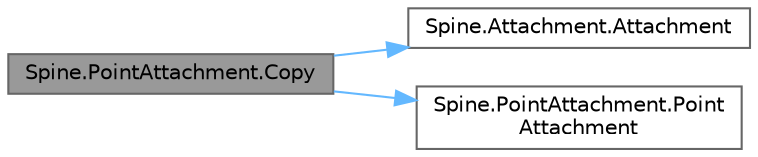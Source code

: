 digraph "Spine.PointAttachment.Copy"
{
 // LATEX_PDF_SIZE
  bgcolor="transparent";
  edge [fontname=Helvetica,fontsize=10,labelfontname=Helvetica,labelfontsize=10];
  node [fontname=Helvetica,fontsize=10,shape=box,height=0.2,width=0.4];
  rankdir="LR";
  Node1 [id="Node000001",label="Spine.PointAttachment.Copy",height=0.2,width=0.4,color="gray40", fillcolor="grey60", style="filled", fontcolor="black",tooltip=" "];
  Node1 -> Node2 [id="edge1_Node000001_Node000002",color="steelblue1",style="solid",tooltip=" "];
  Node2 [id="Node000002",label="Spine.Attachment.Attachment",height=0.2,width=0.4,color="grey40", fillcolor="white", style="filled",URL="$class_spine_1_1_attachment.html#afc368094ebe8f1ca00ba06bf6752b029",tooltip=" "];
  Node1 -> Node3 [id="edge2_Node000001_Node000003",color="steelblue1",style="solid",tooltip=" "];
  Node3 [id="Node000003",label="Spine.PointAttachment.Point\lAttachment",height=0.2,width=0.4,color="grey40", fillcolor="white", style="filled",URL="$class_spine_1_1_point_attachment.html#a2ae2f0aa30bac4b25aa6a6adf190d77d",tooltip=" "];
}
